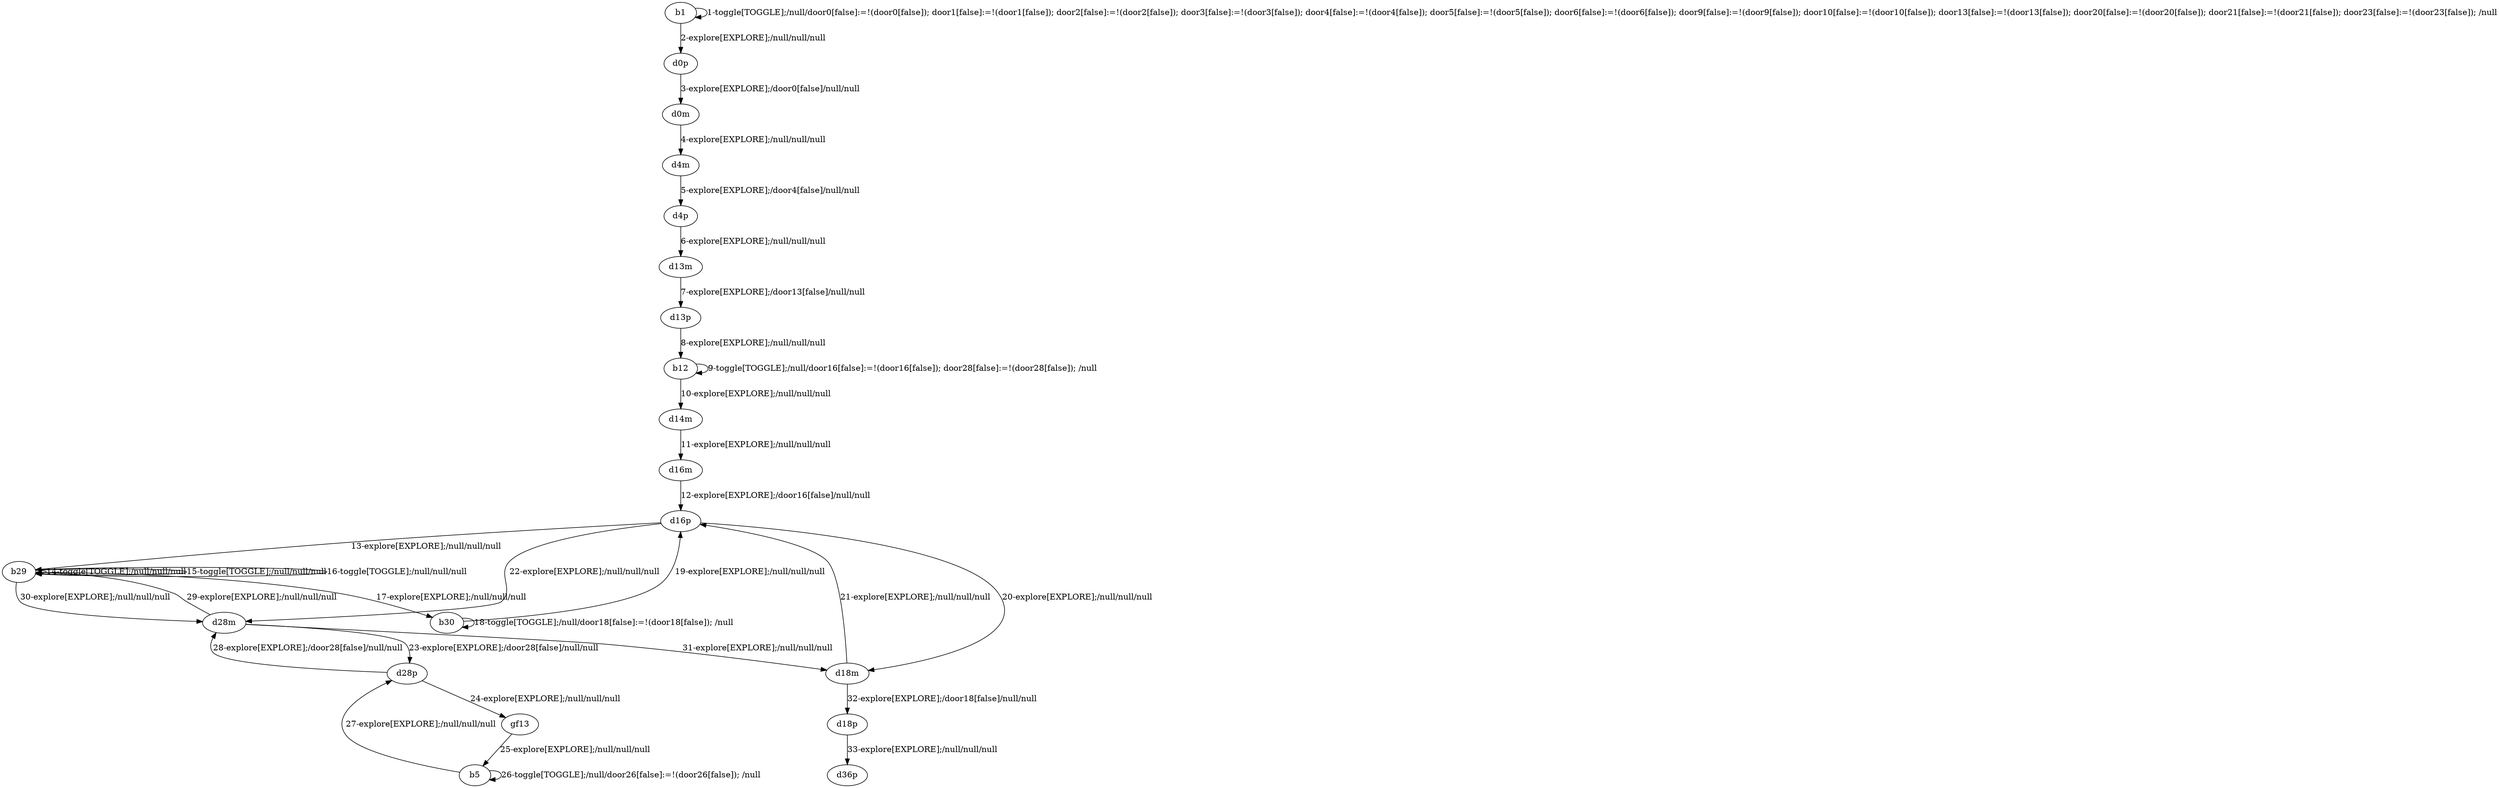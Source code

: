 # Total number of goals covered by this test: 6
# b5 --> d28p
# d28m --> d28p
# d28p --> gf13
# gf13 --> b5
# d28p --> d28m
# b5 --> b5

digraph g {
"b1" -> "b1" [label = "1-toggle[TOGGLE];/null/door0[false]:=!(door0[false]); door1[false]:=!(door1[false]); door2[false]:=!(door2[false]); door3[false]:=!(door3[false]); door4[false]:=!(door4[false]); door5[false]:=!(door5[false]); door6[false]:=!(door6[false]); door9[false]:=!(door9[false]); door10[false]:=!(door10[false]); door13[false]:=!(door13[false]); door20[false]:=!(door20[false]); door21[false]:=!(door21[false]); door23[false]:=!(door23[false]); /null"];
"b1" -> "d0p" [label = "2-explore[EXPLORE];/null/null/null"];
"d0p" -> "d0m" [label = "3-explore[EXPLORE];/door0[false]/null/null"];
"d0m" -> "d4m" [label = "4-explore[EXPLORE];/null/null/null"];
"d4m" -> "d4p" [label = "5-explore[EXPLORE];/door4[false]/null/null"];
"d4p" -> "d13m" [label = "6-explore[EXPLORE];/null/null/null"];
"d13m" -> "d13p" [label = "7-explore[EXPLORE];/door13[false]/null/null"];
"d13p" -> "b12" [label = "8-explore[EXPLORE];/null/null/null"];
"b12" -> "b12" [label = "9-toggle[TOGGLE];/null/door16[false]:=!(door16[false]); door28[false]:=!(door28[false]); /null"];
"b12" -> "d14m" [label = "10-explore[EXPLORE];/null/null/null"];
"d14m" -> "d16m" [label = "11-explore[EXPLORE];/null/null/null"];
"d16m" -> "d16p" [label = "12-explore[EXPLORE];/door16[false]/null/null"];
"d16p" -> "b29" [label = "13-explore[EXPLORE];/null/null/null"];
"b29" -> "b29" [label = "14-toggle[TOGGLE];/null/null/null"];
"b29" -> "b29" [label = "15-toggle[TOGGLE];/null/null/null"];
"b29" -> "b29" [label = "16-toggle[TOGGLE];/null/null/null"];
"b29" -> "b30" [label = "17-explore[EXPLORE];/null/null/null"];
"b30" -> "b30" [label = "18-toggle[TOGGLE];/null/door18[false]:=!(door18[false]); /null"];
"b30" -> "d16p" [label = "19-explore[EXPLORE];/null/null/null"];
"d16p" -> "d18m" [label = "20-explore[EXPLORE];/null/null/null"];
"d18m" -> "d16p" [label = "21-explore[EXPLORE];/null/null/null"];
"d16p" -> "d28m" [label = "22-explore[EXPLORE];/null/null/null"];
"d28m" -> "d28p" [label = "23-explore[EXPLORE];/door28[false]/null/null"];
"d28p" -> "gf13" [label = "24-explore[EXPLORE];/null/null/null"];
"gf13" -> "b5" [label = "25-explore[EXPLORE];/null/null/null"];
"b5" -> "b5" [label = "26-toggle[TOGGLE];/null/door26[false]:=!(door26[false]); /null"];
"b5" -> "d28p" [label = "27-explore[EXPLORE];/null/null/null"];
"d28p" -> "d28m" [label = "28-explore[EXPLORE];/door28[false]/null/null"];
"d28m" -> "b29" [label = "29-explore[EXPLORE];/null/null/null"];
"b29" -> "d28m" [label = "30-explore[EXPLORE];/null/null/null"];
"d28m" -> "d18m" [label = "31-explore[EXPLORE];/null/null/null"];
"d18m" -> "d18p" [label = "32-explore[EXPLORE];/door18[false]/null/null"];
"d18p" -> "d36p" [label = "33-explore[EXPLORE];/null/null/null"];
}